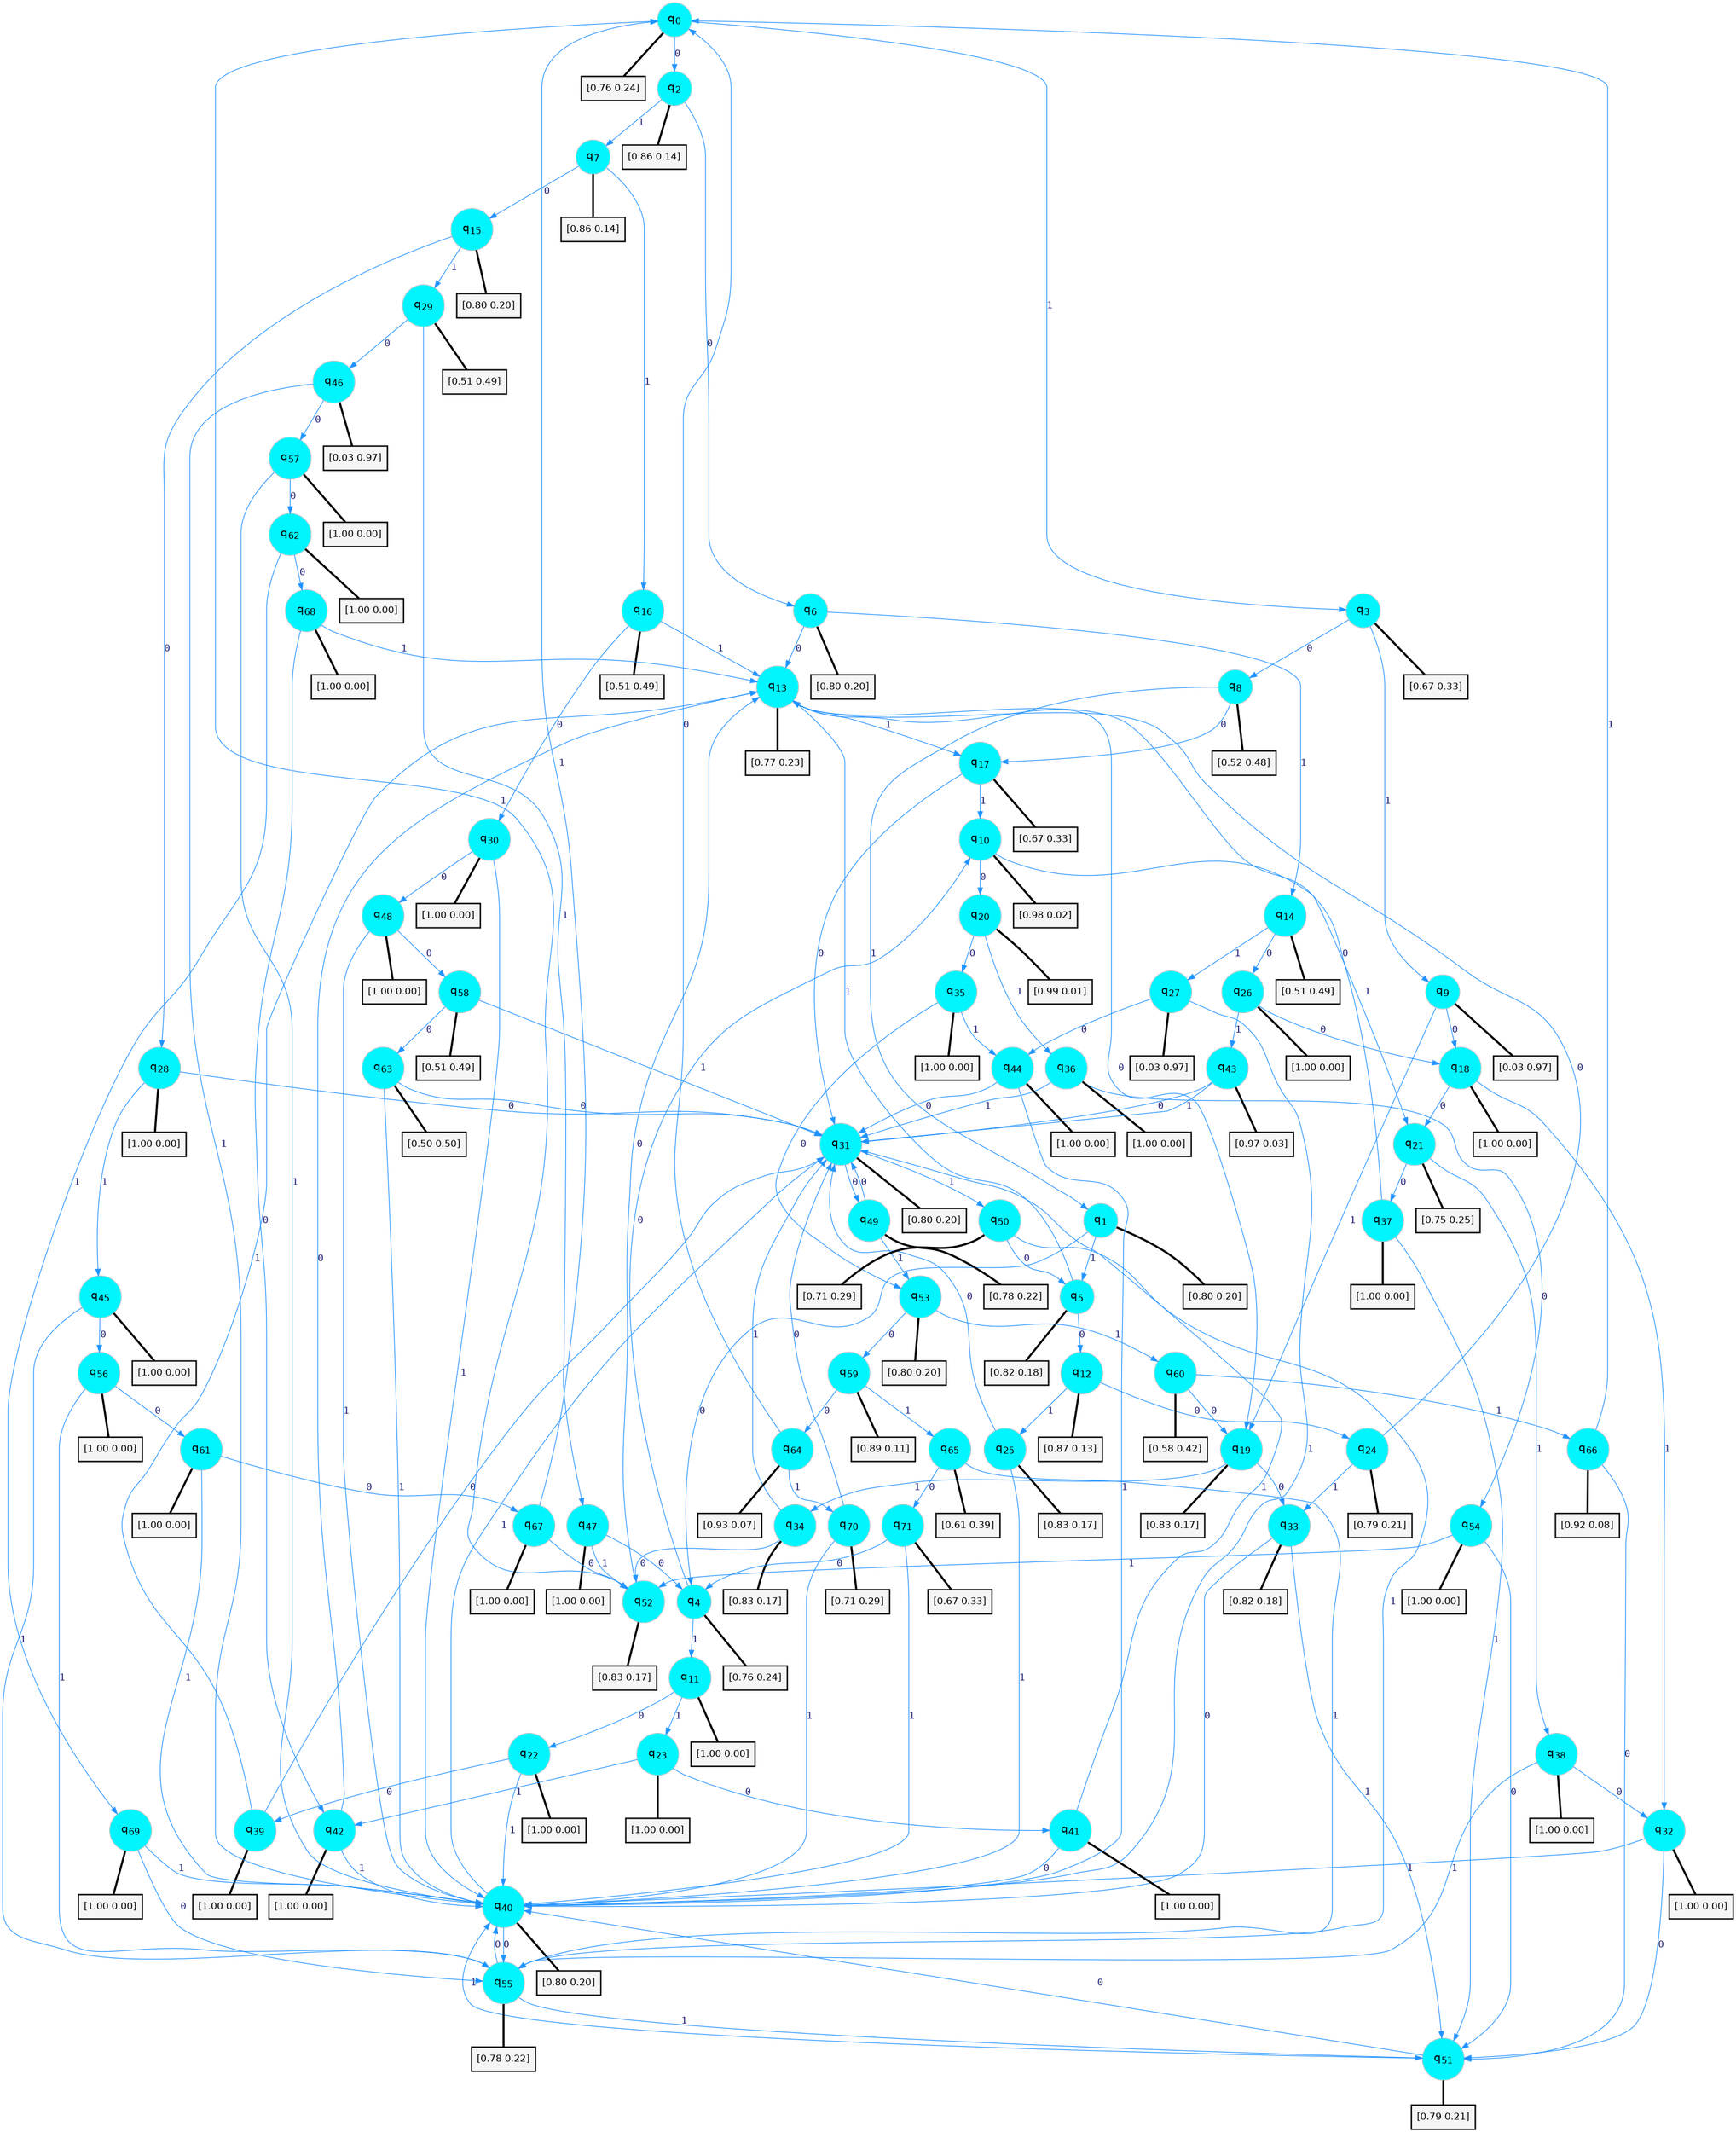 digraph G {
graph [
bgcolor=transparent, dpi=300, rankdir=TD, size="40,25"];
node [
color=gray, fillcolor=turquoise1, fontcolor=black, fontname=Helvetica, fontsize=16, fontweight=bold, shape=circle, style=filled];
edge [
arrowsize=1, color=dodgerblue1, fontcolor=midnightblue, fontname=courier, fontweight=bold, penwidth=1, style=solid, weight=20];
0[label=<q<SUB>0</SUB>>];
1[label=<q<SUB>1</SUB>>];
2[label=<q<SUB>2</SUB>>];
3[label=<q<SUB>3</SUB>>];
4[label=<q<SUB>4</SUB>>];
5[label=<q<SUB>5</SUB>>];
6[label=<q<SUB>6</SUB>>];
7[label=<q<SUB>7</SUB>>];
8[label=<q<SUB>8</SUB>>];
9[label=<q<SUB>9</SUB>>];
10[label=<q<SUB>10</SUB>>];
11[label=<q<SUB>11</SUB>>];
12[label=<q<SUB>12</SUB>>];
13[label=<q<SUB>13</SUB>>];
14[label=<q<SUB>14</SUB>>];
15[label=<q<SUB>15</SUB>>];
16[label=<q<SUB>16</SUB>>];
17[label=<q<SUB>17</SUB>>];
18[label=<q<SUB>18</SUB>>];
19[label=<q<SUB>19</SUB>>];
20[label=<q<SUB>20</SUB>>];
21[label=<q<SUB>21</SUB>>];
22[label=<q<SUB>22</SUB>>];
23[label=<q<SUB>23</SUB>>];
24[label=<q<SUB>24</SUB>>];
25[label=<q<SUB>25</SUB>>];
26[label=<q<SUB>26</SUB>>];
27[label=<q<SUB>27</SUB>>];
28[label=<q<SUB>28</SUB>>];
29[label=<q<SUB>29</SUB>>];
30[label=<q<SUB>30</SUB>>];
31[label=<q<SUB>31</SUB>>];
32[label=<q<SUB>32</SUB>>];
33[label=<q<SUB>33</SUB>>];
34[label=<q<SUB>34</SUB>>];
35[label=<q<SUB>35</SUB>>];
36[label=<q<SUB>36</SUB>>];
37[label=<q<SUB>37</SUB>>];
38[label=<q<SUB>38</SUB>>];
39[label=<q<SUB>39</SUB>>];
40[label=<q<SUB>40</SUB>>];
41[label=<q<SUB>41</SUB>>];
42[label=<q<SUB>42</SUB>>];
43[label=<q<SUB>43</SUB>>];
44[label=<q<SUB>44</SUB>>];
45[label=<q<SUB>45</SUB>>];
46[label=<q<SUB>46</SUB>>];
47[label=<q<SUB>47</SUB>>];
48[label=<q<SUB>48</SUB>>];
49[label=<q<SUB>49</SUB>>];
50[label=<q<SUB>50</SUB>>];
51[label=<q<SUB>51</SUB>>];
52[label=<q<SUB>52</SUB>>];
53[label=<q<SUB>53</SUB>>];
54[label=<q<SUB>54</SUB>>];
55[label=<q<SUB>55</SUB>>];
56[label=<q<SUB>56</SUB>>];
57[label=<q<SUB>57</SUB>>];
58[label=<q<SUB>58</SUB>>];
59[label=<q<SUB>59</SUB>>];
60[label=<q<SUB>60</SUB>>];
61[label=<q<SUB>61</SUB>>];
62[label=<q<SUB>62</SUB>>];
63[label=<q<SUB>63</SUB>>];
64[label=<q<SUB>64</SUB>>];
65[label=<q<SUB>65</SUB>>];
66[label=<q<SUB>66</SUB>>];
67[label=<q<SUB>67</SUB>>];
68[label=<q<SUB>68</SUB>>];
69[label=<q<SUB>69</SUB>>];
70[label=<q<SUB>70</SUB>>];
71[label=<q<SUB>71</SUB>>];
72[label="[0.76 0.24]", shape=box,fontcolor=black, fontname=Helvetica, fontsize=14, penwidth=2, fillcolor=whitesmoke,color=black];
73[label="[0.80 0.20]", shape=box,fontcolor=black, fontname=Helvetica, fontsize=14, penwidth=2, fillcolor=whitesmoke,color=black];
74[label="[0.86 0.14]", shape=box,fontcolor=black, fontname=Helvetica, fontsize=14, penwidth=2, fillcolor=whitesmoke,color=black];
75[label="[0.67 0.33]", shape=box,fontcolor=black, fontname=Helvetica, fontsize=14, penwidth=2, fillcolor=whitesmoke,color=black];
76[label="[0.76 0.24]", shape=box,fontcolor=black, fontname=Helvetica, fontsize=14, penwidth=2, fillcolor=whitesmoke,color=black];
77[label="[0.82 0.18]", shape=box,fontcolor=black, fontname=Helvetica, fontsize=14, penwidth=2, fillcolor=whitesmoke,color=black];
78[label="[0.80 0.20]", shape=box,fontcolor=black, fontname=Helvetica, fontsize=14, penwidth=2, fillcolor=whitesmoke,color=black];
79[label="[0.86 0.14]", shape=box,fontcolor=black, fontname=Helvetica, fontsize=14, penwidth=2, fillcolor=whitesmoke,color=black];
80[label="[0.52 0.48]", shape=box,fontcolor=black, fontname=Helvetica, fontsize=14, penwidth=2, fillcolor=whitesmoke,color=black];
81[label="[0.03 0.97]", shape=box,fontcolor=black, fontname=Helvetica, fontsize=14, penwidth=2, fillcolor=whitesmoke,color=black];
82[label="[0.98 0.02]", shape=box,fontcolor=black, fontname=Helvetica, fontsize=14, penwidth=2, fillcolor=whitesmoke,color=black];
83[label="[1.00 0.00]", shape=box,fontcolor=black, fontname=Helvetica, fontsize=14, penwidth=2, fillcolor=whitesmoke,color=black];
84[label="[0.87 0.13]", shape=box,fontcolor=black, fontname=Helvetica, fontsize=14, penwidth=2, fillcolor=whitesmoke,color=black];
85[label="[0.77 0.23]", shape=box,fontcolor=black, fontname=Helvetica, fontsize=14, penwidth=2, fillcolor=whitesmoke,color=black];
86[label="[0.51 0.49]", shape=box,fontcolor=black, fontname=Helvetica, fontsize=14, penwidth=2, fillcolor=whitesmoke,color=black];
87[label="[0.80 0.20]", shape=box,fontcolor=black, fontname=Helvetica, fontsize=14, penwidth=2, fillcolor=whitesmoke,color=black];
88[label="[0.51 0.49]", shape=box,fontcolor=black, fontname=Helvetica, fontsize=14, penwidth=2, fillcolor=whitesmoke,color=black];
89[label="[0.67 0.33]", shape=box,fontcolor=black, fontname=Helvetica, fontsize=14, penwidth=2, fillcolor=whitesmoke,color=black];
90[label="[1.00 0.00]", shape=box,fontcolor=black, fontname=Helvetica, fontsize=14, penwidth=2, fillcolor=whitesmoke,color=black];
91[label="[0.83 0.17]", shape=box,fontcolor=black, fontname=Helvetica, fontsize=14, penwidth=2, fillcolor=whitesmoke,color=black];
92[label="[0.99 0.01]", shape=box,fontcolor=black, fontname=Helvetica, fontsize=14, penwidth=2, fillcolor=whitesmoke,color=black];
93[label="[0.75 0.25]", shape=box,fontcolor=black, fontname=Helvetica, fontsize=14, penwidth=2, fillcolor=whitesmoke,color=black];
94[label="[1.00 0.00]", shape=box,fontcolor=black, fontname=Helvetica, fontsize=14, penwidth=2, fillcolor=whitesmoke,color=black];
95[label="[1.00 0.00]", shape=box,fontcolor=black, fontname=Helvetica, fontsize=14, penwidth=2, fillcolor=whitesmoke,color=black];
96[label="[0.79 0.21]", shape=box,fontcolor=black, fontname=Helvetica, fontsize=14, penwidth=2, fillcolor=whitesmoke,color=black];
97[label="[0.83 0.17]", shape=box,fontcolor=black, fontname=Helvetica, fontsize=14, penwidth=2, fillcolor=whitesmoke,color=black];
98[label="[1.00 0.00]", shape=box,fontcolor=black, fontname=Helvetica, fontsize=14, penwidth=2, fillcolor=whitesmoke,color=black];
99[label="[0.03 0.97]", shape=box,fontcolor=black, fontname=Helvetica, fontsize=14, penwidth=2, fillcolor=whitesmoke,color=black];
100[label="[1.00 0.00]", shape=box,fontcolor=black, fontname=Helvetica, fontsize=14, penwidth=2, fillcolor=whitesmoke,color=black];
101[label="[0.51 0.49]", shape=box,fontcolor=black, fontname=Helvetica, fontsize=14, penwidth=2, fillcolor=whitesmoke,color=black];
102[label="[1.00 0.00]", shape=box,fontcolor=black, fontname=Helvetica, fontsize=14, penwidth=2, fillcolor=whitesmoke,color=black];
103[label="[0.80 0.20]", shape=box,fontcolor=black, fontname=Helvetica, fontsize=14, penwidth=2, fillcolor=whitesmoke,color=black];
104[label="[1.00 0.00]", shape=box,fontcolor=black, fontname=Helvetica, fontsize=14, penwidth=2, fillcolor=whitesmoke,color=black];
105[label="[0.82 0.18]", shape=box,fontcolor=black, fontname=Helvetica, fontsize=14, penwidth=2, fillcolor=whitesmoke,color=black];
106[label="[0.83 0.17]", shape=box,fontcolor=black, fontname=Helvetica, fontsize=14, penwidth=2, fillcolor=whitesmoke,color=black];
107[label="[1.00 0.00]", shape=box,fontcolor=black, fontname=Helvetica, fontsize=14, penwidth=2, fillcolor=whitesmoke,color=black];
108[label="[1.00 0.00]", shape=box,fontcolor=black, fontname=Helvetica, fontsize=14, penwidth=2, fillcolor=whitesmoke,color=black];
109[label="[1.00 0.00]", shape=box,fontcolor=black, fontname=Helvetica, fontsize=14, penwidth=2, fillcolor=whitesmoke,color=black];
110[label="[1.00 0.00]", shape=box,fontcolor=black, fontname=Helvetica, fontsize=14, penwidth=2, fillcolor=whitesmoke,color=black];
111[label="[1.00 0.00]", shape=box,fontcolor=black, fontname=Helvetica, fontsize=14, penwidth=2, fillcolor=whitesmoke,color=black];
112[label="[0.80 0.20]", shape=box,fontcolor=black, fontname=Helvetica, fontsize=14, penwidth=2, fillcolor=whitesmoke,color=black];
113[label="[1.00 0.00]", shape=box,fontcolor=black, fontname=Helvetica, fontsize=14, penwidth=2, fillcolor=whitesmoke,color=black];
114[label="[1.00 0.00]", shape=box,fontcolor=black, fontname=Helvetica, fontsize=14, penwidth=2, fillcolor=whitesmoke,color=black];
115[label="[0.97 0.03]", shape=box,fontcolor=black, fontname=Helvetica, fontsize=14, penwidth=2, fillcolor=whitesmoke,color=black];
116[label="[1.00 0.00]", shape=box,fontcolor=black, fontname=Helvetica, fontsize=14, penwidth=2, fillcolor=whitesmoke,color=black];
117[label="[1.00 0.00]", shape=box,fontcolor=black, fontname=Helvetica, fontsize=14, penwidth=2, fillcolor=whitesmoke,color=black];
118[label="[0.03 0.97]", shape=box,fontcolor=black, fontname=Helvetica, fontsize=14, penwidth=2, fillcolor=whitesmoke,color=black];
119[label="[1.00 0.00]", shape=box,fontcolor=black, fontname=Helvetica, fontsize=14, penwidth=2, fillcolor=whitesmoke,color=black];
120[label="[1.00 0.00]", shape=box,fontcolor=black, fontname=Helvetica, fontsize=14, penwidth=2, fillcolor=whitesmoke,color=black];
121[label="[0.78 0.22]", shape=box,fontcolor=black, fontname=Helvetica, fontsize=14, penwidth=2, fillcolor=whitesmoke,color=black];
122[label="[0.71 0.29]", shape=box,fontcolor=black, fontname=Helvetica, fontsize=14, penwidth=2, fillcolor=whitesmoke,color=black];
123[label="[0.79 0.21]", shape=box,fontcolor=black, fontname=Helvetica, fontsize=14, penwidth=2, fillcolor=whitesmoke,color=black];
124[label="[0.83 0.17]", shape=box,fontcolor=black, fontname=Helvetica, fontsize=14, penwidth=2, fillcolor=whitesmoke,color=black];
125[label="[0.80 0.20]", shape=box,fontcolor=black, fontname=Helvetica, fontsize=14, penwidth=2, fillcolor=whitesmoke,color=black];
126[label="[1.00 0.00]", shape=box,fontcolor=black, fontname=Helvetica, fontsize=14, penwidth=2, fillcolor=whitesmoke,color=black];
127[label="[0.78 0.22]", shape=box,fontcolor=black, fontname=Helvetica, fontsize=14, penwidth=2, fillcolor=whitesmoke,color=black];
128[label="[1.00 0.00]", shape=box,fontcolor=black, fontname=Helvetica, fontsize=14, penwidth=2, fillcolor=whitesmoke,color=black];
129[label="[1.00 0.00]", shape=box,fontcolor=black, fontname=Helvetica, fontsize=14, penwidth=2, fillcolor=whitesmoke,color=black];
130[label="[0.51 0.49]", shape=box,fontcolor=black, fontname=Helvetica, fontsize=14, penwidth=2, fillcolor=whitesmoke,color=black];
131[label="[0.89 0.11]", shape=box,fontcolor=black, fontname=Helvetica, fontsize=14, penwidth=2, fillcolor=whitesmoke,color=black];
132[label="[0.58 0.42]", shape=box,fontcolor=black, fontname=Helvetica, fontsize=14, penwidth=2, fillcolor=whitesmoke,color=black];
133[label="[1.00 0.00]", shape=box,fontcolor=black, fontname=Helvetica, fontsize=14, penwidth=2, fillcolor=whitesmoke,color=black];
134[label="[1.00 0.00]", shape=box,fontcolor=black, fontname=Helvetica, fontsize=14, penwidth=2, fillcolor=whitesmoke,color=black];
135[label="[0.50 0.50]", shape=box,fontcolor=black, fontname=Helvetica, fontsize=14, penwidth=2, fillcolor=whitesmoke,color=black];
136[label="[0.93 0.07]", shape=box,fontcolor=black, fontname=Helvetica, fontsize=14, penwidth=2, fillcolor=whitesmoke,color=black];
137[label="[0.61 0.39]", shape=box,fontcolor=black, fontname=Helvetica, fontsize=14, penwidth=2, fillcolor=whitesmoke,color=black];
138[label="[0.92 0.08]", shape=box,fontcolor=black, fontname=Helvetica, fontsize=14, penwidth=2, fillcolor=whitesmoke,color=black];
139[label="[1.00 0.00]", shape=box,fontcolor=black, fontname=Helvetica, fontsize=14, penwidth=2, fillcolor=whitesmoke,color=black];
140[label="[1.00 0.00]", shape=box,fontcolor=black, fontname=Helvetica, fontsize=14, penwidth=2, fillcolor=whitesmoke,color=black];
141[label="[1.00 0.00]", shape=box,fontcolor=black, fontname=Helvetica, fontsize=14, penwidth=2, fillcolor=whitesmoke,color=black];
142[label="[0.71 0.29]", shape=box,fontcolor=black, fontname=Helvetica, fontsize=14, penwidth=2, fillcolor=whitesmoke,color=black];
143[label="[0.67 0.33]", shape=box,fontcolor=black, fontname=Helvetica, fontsize=14, penwidth=2, fillcolor=whitesmoke,color=black];
0->2 [label=0];
0->3 [label=1];
0->72 [arrowhead=none, penwidth=3,color=black];
1->4 [label=0];
1->5 [label=1];
1->73 [arrowhead=none, penwidth=3,color=black];
2->6 [label=0];
2->7 [label=1];
2->74 [arrowhead=none, penwidth=3,color=black];
3->8 [label=0];
3->9 [label=1];
3->75 [arrowhead=none, penwidth=3,color=black];
4->10 [label=0];
4->11 [label=1];
4->76 [arrowhead=none, penwidth=3,color=black];
5->12 [label=0];
5->13 [label=1];
5->77 [arrowhead=none, penwidth=3,color=black];
6->13 [label=0];
6->14 [label=1];
6->78 [arrowhead=none, penwidth=3,color=black];
7->15 [label=0];
7->16 [label=1];
7->79 [arrowhead=none, penwidth=3,color=black];
8->17 [label=0];
8->1 [label=1];
8->80 [arrowhead=none, penwidth=3,color=black];
9->18 [label=0];
9->19 [label=1];
9->81 [arrowhead=none, penwidth=3,color=black];
10->20 [label=0];
10->21 [label=1];
10->82 [arrowhead=none, penwidth=3,color=black];
11->22 [label=0];
11->23 [label=1];
11->83 [arrowhead=none, penwidth=3,color=black];
12->24 [label=0];
12->25 [label=1];
12->84 [arrowhead=none, penwidth=3,color=black];
13->19 [label=0];
13->17 [label=1];
13->85 [arrowhead=none, penwidth=3,color=black];
14->26 [label=0];
14->27 [label=1];
14->86 [arrowhead=none, penwidth=3,color=black];
15->28 [label=0];
15->29 [label=1];
15->87 [arrowhead=none, penwidth=3,color=black];
16->30 [label=0];
16->13 [label=1];
16->88 [arrowhead=none, penwidth=3,color=black];
17->31 [label=0];
17->10 [label=1];
17->89 [arrowhead=none, penwidth=3,color=black];
18->21 [label=0];
18->32 [label=1];
18->90 [arrowhead=none, penwidth=3,color=black];
19->33 [label=0];
19->34 [label=1];
19->91 [arrowhead=none, penwidth=3,color=black];
20->35 [label=0];
20->36 [label=1];
20->92 [arrowhead=none, penwidth=3,color=black];
21->37 [label=0];
21->38 [label=1];
21->93 [arrowhead=none, penwidth=3,color=black];
22->39 [label=0];
22->40 [label=1];
22->94 [arrowhead=none, penwidth=3,color=black];
23->41 [label=0];
23->42 [label=1];
23->95 [arrowhead=none, penwidth=3,color=black];
24->13 [label=0];
24->33 [label=1];
24->96 [arrowhead=none, penwidth=3,color=black];
25->31 [label=0];
25->40 [label=1];
25->97 [arrowhead=none, penwidth=3,color=black];
26->18 [label=0];
26->43 [label=1];
26->98 [arrowhead=none, penwidth=3,color=black];
27->44 [label=0];
27->40 [label=1];
27->99 [arrowhead=none, penwidth=3,color=black];
28->31 [label=0];
28->45 [label=1];
28->100 [arrowhead=none, penwidth=3,color=black];
29->46 [label=0];
29->47 [label=1];
29->101 [arrowhead=none, penwidth=3,color=black];
30->48 [label=0];
30->40 [label=1];
30->102 [arrowhead=none, penwidth=3,color=black];
31->49 [label=0];
31->50 [label=1];
31->103 [arrowhead=none, penwidth=3,color=black];
32->51 [label=0];
32->40 [label=1];
32->104 [arrowhead=none, penwidth=3,color=black];
33->40 [label=0];
33->51 [label=1];
33->105 [arrowhead=none, penwidth=3,color=black];
34->52 [label=0];
34->31 [label=1];
34->106 [arrowhead=none, penwidth=3,color=black];
35->53 [label=0];
35->44 [label=1];
35->107 [arrowhead=none, penwidth=3,color=black];
36->54 [label=0];
36->31 [label=1];
36->108 [arrowhead=none, penwidth=3,color=black];
37->13 [label=0];
37->51 [label=1];
37->109 [arrowhead=none, penwidth=3,color=black];
38->32 [label=0];
38->55 [label=1];
38->110 [arrowhead=none, penwidth=3,color=black];
39->31 [label=0];
39->13 [label=1];
39->111 [arrowhead=none, penwidth=3,color=black];
40->55 [label=0];
40->31 [label=1];
40->112 [arrowhead=none, penwidth=3,color=black];
41->40 [label=0];
41->31 [label=1];
41->113 [arrowhead=none, penwidth=3,color=black];
42->13 [label=0];
42->40 [label=1];
42->114 [arrowhead=none, penwidth=3,color=black];
43->31 [label=0];
43->31 [label=1];
43->115 [arrowhead=none, penwidth=3,color=black];
44->31 [label=0];
44->40 [label=1];
44->116 [arrowhead=none, penwidth=3,color=black];
45->56 [label=0];
45->55 [label=1];
45->117 [arrowhead=none, penwidth=3,color=black];
46->57 [label=0];
46->40 [label=1];
46->118 [arrowhead=none, penwidth=3,color=black];
47->4 [label=0];
47->52 [label=1];
47->119 [arrowhead=none, penwidth=3,color=black];
48->58 [label=0];
48->40 [label=1];
48->120 [arrowhead=none, penwidth=3,color=black];
49->31 [label=0];
49->53 [label=1];
49->121 [arrowhead=none, penwidth=3,color=black];
50->5 [label=0];
50->55 [label=1];
50->122 [arrowhead=none, penwidth=3,color=black];
51->40 [label=0];
51->40 [label=1];
51->123 [arrowhead=none, penwidth=3,color=black];
52->13 [label=0];
52->0 [label=1];
52->124 [arrowhead=none, penwidth=3,color=black];
53->59 [label=0];
53->60 [label=1];
53->125 [arrowhead=none, penwidth=3,color=black];
54->51 [label=0];
54->52 [label=1];
54->126 [arrowhead=none, penwidth=3,color=black];
55->40 [label=0];
55->51 [label=1];
55->127 [arrowhead=none, penwidth=3,color=black];
56->61 [label=0];
56->55 [label=1];
56->128 [arrowhead=none, penwidth=3,color=black];
57->62 [label=0];
57->40 [label=1];
57->129 [arrowhead=none, penwidth=3,color=black];
58->63 [label=0];
58->31 [label=1];
58->130 [arrowhead=none, penwidth=3,color=black];
59->64 [label=0];
59->65 [label=1];
59->131 [arrowhead=none, penwidth=3,color=black];
60->19 [label=0];
60->66 [label=1];
60->132 [arrowhead=none, penwidth=3,color=black];
61->67 [label=0];
61->40 [label=1];
61->133 [arrowhead=none, penwidth=3,color=black];
62->68 [label=0];
62->69 [label=1];
62->134 [arrowhead=none, penwidth=3,color=black];
63->31 [label=0];
63->40 [label=1];
63->135 [arrowhead=none, penwidth=3,color=black];
64->0 [label=0];
64->70 [label=1];
64->136 [arrowhead=none, penwidth=3,color=black];
65->71 [label=0];
65->55 [label=1];
65->137 [arrowhead=none, penwidth=3,color=black];
66->51 [label=0];
66->0 [label=1];
66->138 [arrowhead=none, penwidth=3,color=black];
67->52 [label=0];
67->0 [label=1];
67->139 [arrowhead=none, penwidth=3,color=black];
68->42 [label=0];
68->13 [label=1];
68->140 [arrowhead=none, penwidth=3,color=black];
69->55 [label=0];
69->40 [label=1];
69->141 [arrowhead=none, penwidth=3,color=black];
70->31 [label=0];
70->40 [label=1];
70->142 [arrowhead=none, penwidth=3,color=black];
71->4 [label=0];
71->40 [label=1];
71->143 [arrowhead=none, penwidth=3,color=black];
}
